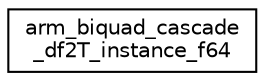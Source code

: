 digraph "Graphical Class Hierarchy"
{
 // LATEX_PDF_SIZE
  edge [fontname="Helvetica",fontsize="10",labelfontname="Helvetica",labelfontsize="10"];
  node [fontname="Helvetica",fontsize="10",shape=record];
  rankdir="LR";
  Node0 [label="arm_biquad_cascade\l_df2T_instance_f64",height=0.2,width=0.4,color="black", fillcolor="white", style="filled",URL="$structarm__biquad__cascade__df2_t__instance__f64.html",tooltip="Instance structure for the floating-point transposed direct form II Biquad cascade filter."];
}
